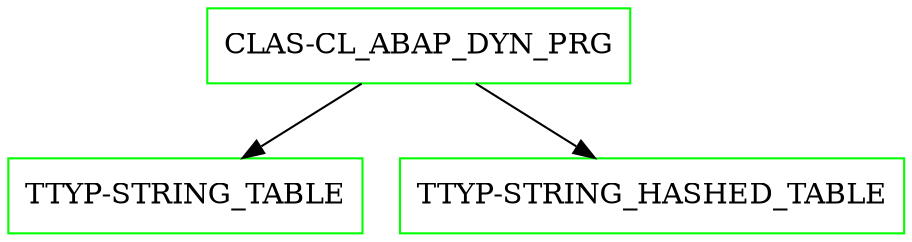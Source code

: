 digraph G {
  "CLAS-CL_ABAP_DYN_PRG" [shape=box,color=green];
  "TTYP-STRING_TABLE" [shape=box,color=green,URL="./TTYP_STRING_TABLE.html"];
  "TTYP-STRING_HASHED_TABLE" [shape=box,color=green,URL="./TTYP_STRING_HASHED_TABLE.html"];
  "CLAS-CL_ABAP_DYN_PRG" -> "TTYP-STRING_HASHED_TABLE";
  "CLAS-CL_ABAP_DYN_PRG" -> "TTYP-STRING_TABLE";
}
